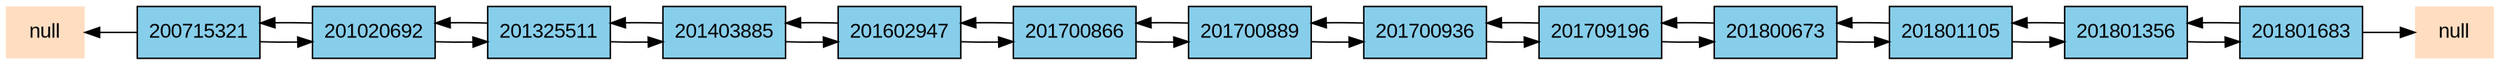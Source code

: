 digraph lista{
rankdir=LR;
node[shape = record, style="filled", fillcolor="#FFDDC1", fontname="Arial"];
nodonull1[label="null", shape=plaintext];
nodonull2[label="null", shape=plaintext];
nodonull1->nodo0 [dir=back];
nodo0[label="200715321", style="filled", fillcolor="#87CEEB"];
nodo1[label="201020692", style="filled", fillcolor="#87CEEB"];
nodo2[label="201325511", style="filled", fillcolor="#87CEEB"];
nodo3[label="201403885", style="filled", fillcolor="#87CEEB"];
nodo4[label="201602947", style="filled", fillcolor="#87CEEB"];
nodo5[label="201700866", style="filled", fillcolor="#87CEEB"];
nodo6[label="201700889", style="filled", fillcolor="#87CEEB"];
nodo7[label="201700936", style="filled", fillcolor="#87CEEB"];
nodo8[label="201709196", style="filled", fillcolor="#87CEEB"];
nodo9[label="201800673", style="filled", fillcolor="#87CEEB"];
nodo10[label="201801105", style="filled", fillcolor="#87CEEB"];
nodo11[label="201801356", style="filled", fillcolor="#87CEEB"];
nodo12[label="201801683", style="filled", fillcolor="#87CEEB"];
nodo0->nodo1;
nodo1->nodo0;
nodo1->nodo2;
nodo2->nodo1;
nodo2->nodo3;
nodo3->nodo2;
nodo3->nodo4;
nodo4->nodo3;
nodo4->nodo5;
nodo5->nodo4;
nodo5->nodo6;
nodo6->nodo5;
nodo6->nodo7;
nodo7->nodo6;
nodo7->nodo8;
nodo8->nodo7;
nodo8->nodo9;
nodo9->nodo8;
nodo9->nodo10;
nodo10->nodo9;
nodo10->nodo11;
nodo11->nodo10;
nodo11->nodo12;
nodo12->nodo11;
nodo12->nodonull2;
}